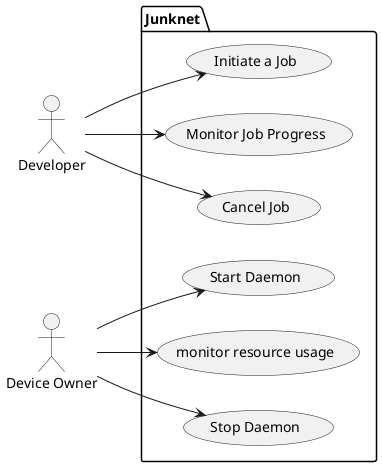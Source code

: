 @startuml
left to right direction

actor Developer as developer
actor "Device Owner" as DevOwn

package Junknet { 
	usecase (Initiate a Job) as initiate
	usecase (Monitor Job Progress) as monitor
	usecase (Cancel Job) as cancel
        usecase (Start Daemon) as start
        usecase (monitor resource usage) as resUsa
        usecase (Stop Daemon) as stop

}

developer --> initiate
developer --> monitor
developer --> cancel
DevOwn --> start
DevOwn --> resUsa
DevOwn --> stop
@enduml
